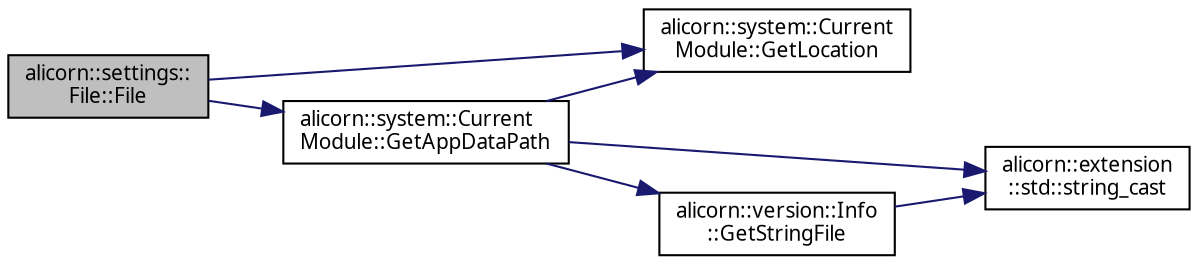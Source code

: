 digraph "alicorn::settings::File::File"
{
 // INTERACTIVE_SVG=YES
  edge [fontname="Verdana",fontsize="10",labelfontname="Verdana",labelfontsize="10"];
  node [fontname="Verdana",fontsize="10",shape=record];
  rankdir="LR";
  Node1 [label="alicorn::settings::\lFile::File",height=0.2,width=0.4,color="black", fillcolor="grey75", style="filled", fontcolor="black"];
  Node1 -> Node2 [color="midnightblue",fontsize="10",style="solid",fontname="Verdana"];
  Node2 [label="alicorn::system::Current\lModule::GetLocation",height=0.2,width=0.4,color="black", fillcolor="white", style="filled",URL="$a00076.html#a260058308984fa58b2294c9bef431cb3",tooltip="Функция получения пути к папке расположения текущего модуля. "];
  Node1 -> Node3 [color="midnightblue",fontsize="10",style="solid",fontname="Verdana"];
  Node3 [label="alicorn::system::Current\lModule::GetAppDataPath",height=0.2,width=0.4,color="black", fillcolor="white", style="filled",URL="$a00076.html#ace3c6a06459c213c52260984dc69d461",tooltip="Функция получения пути к папке, содержащей данные программы для текущего пользователя. "];
  Node3 -> Node4 [color="midnightblue",fontsize="10",style="solid",fontname="Verdana"];
  Node4 [label="alicorn::extension\l::std::string_cast",height=0.2,width=0.4,color="black", fillcolor="white", style="filled",URL="$a00491.html#gafc1bb38569424983a63fbf99ce9f47c1",tooltip="Класс входит в Проект Std   Функция преобразования строк из одной кодировки в другую. "];
  Node3 -> Node5 [color="midnightblue",fontsize="10",style="solid",fontname="Verdana"];
  Node5 [label="alicorn::version::Info\l::GetStringFile",height=0.2,width=0.4,color="black", fillcolor="white", style="filled",URL="$a00097.html#aea77ed774da02bbaffc1afba165980d0",tooltip="Функция получения значения параметра из блока &#39;StringFileInfo\041904e3&#39; версии. "];
  Node5 -> Node4 [color="midnightblue",fontsize="10",style="solid",fontname="Verdana"];
  Node3 -> Node2 [color="midnightblue",fontsize="10",style="solid",fontname="Verdana"];
}
